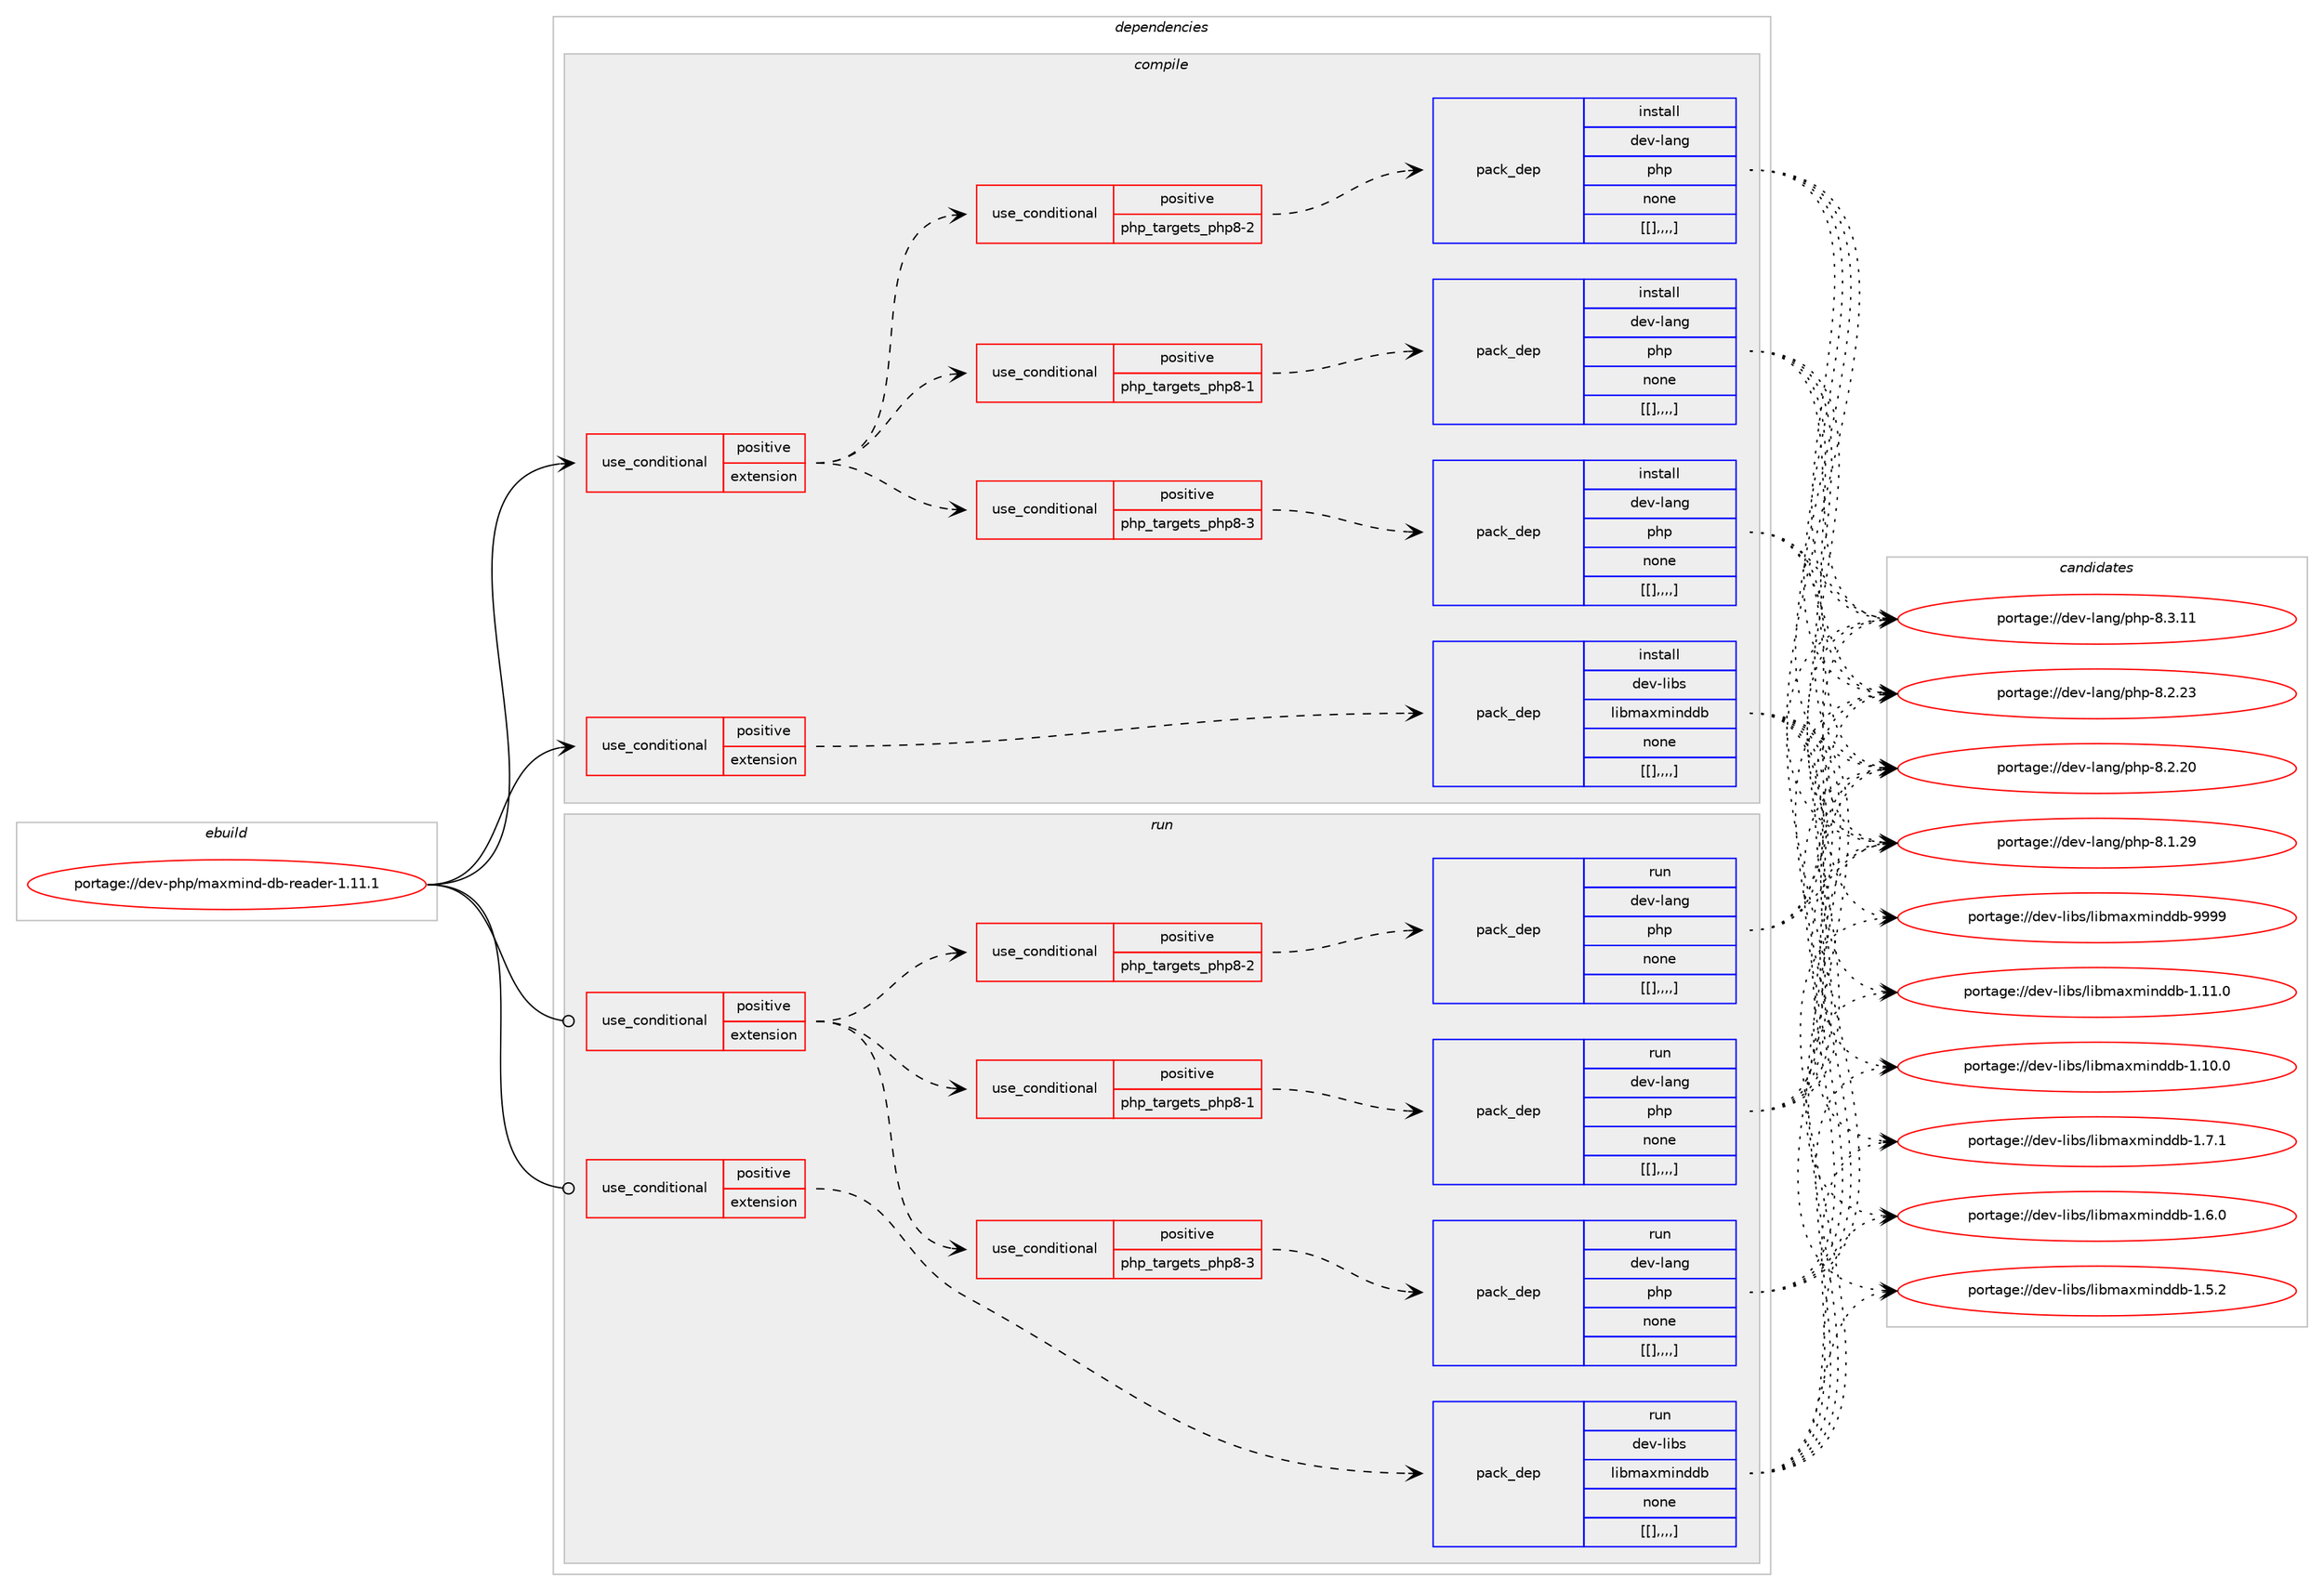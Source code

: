 digraph prolog {

# *************
# Graph options
# *************

newrank=true;
concentrate=true;
compound=true;
graph [rankdir=LR,fontname=Helvetica,fontsize=10,ranksep=1.5];#, ranksep=2.5, nodesep=0.2];
edge  [arrowhead=vee];
node  [fontname=Helvetica,fontsize=10];

# **********
# The ebuild
# **********

subgraph cluster_leftcol {
color=gray;
label=<<i>ebuild</i>>;
id [label="portage://dev-php/maxmind-db-reader-1.11.1", color=red, width=4, href="../dev-php/maxmind-db-reader-1.11.1.svg"];
}

# ****************
# The dependencies
# ****************

subgraph cluster_midcol {
color=gray;
label=<<i>dependencies</i>>;
subgraph cluster_compile {
fillcolor="#eeeeee";
style=filled;
label=<<i>compile</i>>;
subgraph cond31159 {
dependency141385 [label=<<TABLE BORDER="0" CELLBORDER="1" CELLSPACING="0" CELLPADDING="4"><TR><TD ROWSPAN="3" CELLPADDING="10">use_conditional</TD></TR><TR><TD>positive</TD></TR><TR><TD>extension</TD></TR></TABLE>>, shape=none, color=red];
subgraph cond31160 {
dependency141386 [label=<<TABLE BORDER="0" CELLBORDER="1" CELLSPACING="0" CELLPADDING="4"><TR><TD ROWSPAN="3" CELLPADDING="10">use_conditional</TD></TR><TR><TD>positive</TD></TR><TR><TD>php_targets_php8-1</TD></TR></TABLE>>, shape=none, color=red];
subgraph pack109026 {
dependency141387 [label=<<TABLE BORDER="0" CELLBORDER="1" CELLSPACING="0" CELLPADDING="4" WIDTH="220"><TR><TD ROWSPAN="6" CELLPADDING="30">pack_dep</TD></TR><TR><TD WIDTH="110">install</TD></TR><TR><TD>dev-lang</TD></TR><TR><TD>php</TD></TR><TR><TD>none</TD></TR><TR><TD>[[],,,,]</TD></TR></TABLE>>, shape=none, color=blue];
}
dependency141386:e -> dependency141387:w [weight=20,style="dashed",arrowhead="vee"];
}
dependency141385:e -> dependency141386:w [weight=20,style="dashed",arrowhead="vee"];
subgraph cond31161 {
dependency141388 [label=<<TABLE BORDER="0" CELLBORDER="1" CELLSPACING="0" CELLPADDING="4"><TR><TD ROWSPAN="3" CELLPADDING="10">use_conditional</TD></TR><TR><TD>positive</TD></TR><TR><TD>php_targets_php8-2</TD></TR></TABLE>>, shape=none, color=red];
subgraph pack109027 {
dependency141389 [label=<<TABLE BORDER="0" CELLBORDER="1" CELLSPACING="0" CELLPADDING="4" WIDTH="220"><TR><TD ROWSPAN="6" CELLPADDING="30">pack_dep</TD></TR><TR><TD WIDTH="110">install</TD></TR><TR><TD>dev-lang</TD></TR><TR><TD>php</TD></TR><TR><TD>none</TD></TR><TR><TD>[[],,,,]</TD></TR></TABLE>>, shape=none, color=blue];
}
dependency141388:e -> dependency141389:w [weight=20,style="dashed",arrowhead="vee"];
}
dependency141385:e -> dependency141388:w [weight=20,style="dashed",arrowhead="vee"];
subgraph cond31162 {
dependency141390 [label=<<TABLE BORDER="0" CELLBORDER="1" CELLSPACING="0" CELLPADDING="4"><TR><TD ROWSPAN="3" CELLPADDING="10">use_conditional</TD></TR><TR><TD>positive</TD></TR><TR><TD>php_targets_php8-3</TD></TR></TABLE>>, shape=none, color=red];
subgraph pack109028 {
dependency141391 [label=<<TABLE BORDER="0" CELLBORDER="1" CELLSPACING="0" CELLPADDING="4" WIDTH="220"><TR><TD ROWSPAN="6" CELLPADDING="30">pack_dep</TD></TR><TR><TD WIDTH="110">install</TD></TR><TR><TD>dev-lang</TD></TR><TR><TD>php</TD></TR><TR><TD>none</TD></TR><TR><TD>[[],,,,]</TD></TR></TABLE>>, shape=none, color=blue];
}
dependency141390:e -> dependency141391:w [weight=20,style="dashed",arrowhead="vee"];
}
dependency141385:e -> dependency141390:w [weight=20,style="dashed",arrowhead="vee"];
}
id:e -> dependency141385:w [weight=20,style="solid",arrowhead="vee"];
subgraph cond31163 {
dependency141392 [label=<<TABLE BORDER="0" CELLBORDER="1" CELLSPACING="0" CELLPADDING="4"><TR><TD ROWSPAN="3" CELLPADDING="10">use_conditional</TD></TR><TR><TD>positive</TD></TR><TR><TD>extension</TD></TR></TABLE>>, shape=none, color=red];
subgraph pack109029 {
dependency141393 [label=<<TABLE BORDER="0" CELLBORDER="1" CELLSPACING="0" CELLPADDING="4" WIDTH="220"><TR><TD ROWSPAN="6" CELLPADDING="30">pack_dep</TD></TR><TR><TD WIDTH="110">install</TD></TR><TR><TD>dev-libs</TD></TR><TR><TD>libmaxminddb</TD></TR><TR><TD>none</TD></TR><TR><TD>[[],,,,]</TD></TR></TABLE>>, shape=none, color=blue];
}
dependency141392:e -> dependency141393:w [weight=20,style="dashed",arrowhead="vee"];
}
id:e -> dependency141392:w [weight=20,style="solid",arrowhead="vee"];
}
subgraph cluster_compileandrun {
fillcolor="#eeeeee";
style=filled;
label=<<i>compile and run</i>>;
}
subgraph cluster_run {
fillcolor="#eeeeee";
style=filled;
label=<<i>run</i>>;
subgraph cond31164 {
dependency141394 [label=<<TABLE BORDER="0" CELLBORDER="1" CELLSPACING="0" CELLPADDING="4"><TR><TD ROWSPAN="3" CELLPADDING="10">use_conditional</TD></TR><TR><TD>positive</TD></TR><TR><TD>extension</TD></TR></TABLE>>, shape=none, color=red];
subgraph cond31165 {
dependency141395 [label=<<TABLE BORDER="0" CELLBORDER="1" CELLSPACING="0" CELLPADDING="4"><TR><TD ROWSPAN="3" CELLPADDING="10">use_conditional</TD></TR><TR><TD>positive</TD></TR><TR><TD>php_targets_php8-1</TD></TR></TABLE>>, shape=none, color=red];
subgraph pack109030 {
dependency141396 [label=<<TABLE BORDER="0" CELLBORDER="1" CELLSPACING="0" CELLPADDING="4" WIDTH="220"><TR><TD ROWSPAN="6" CELLPADDING="30">pack_dep</TD></TR><TR><TD WIDTH="110">run</TD></TR><TR><TD>dev-lang</TD></TR><TR><TD>php</TD></TR><TR><TD>none</TD></TR><TR><TD>[[],,,,]</TD></TR></TABLE>>, shape=none, color=blue];
}
dependency141395:e -> dependency141396:w [weight=20,style="dashed",arrowhead="vee"];
}
dependency141394:e -> dependency141395:w [weight=20,style="dashed",arrowhead="vee"];
subgraph cond31166 {
dependency141397 [label=<<TABLE BORDER="0" CELLBORDER="1" CELLSPACING="0" CELLPADDING="4"><TR><TD ROWSPAN="3" CELLPADDING="10">use_conditional</TD></TR><TR><TD>positive</TD></TR><TR><TD>php_targets_php8-2</TD></TR></TABLE>>, shape=none, color=red];
subgraph pack109031 {
dependency141398 [label=<<TABLE BORDER="0" CELLBORDER="1" CELLSPACING="0" CELLPADDING="4" WIDTH="220"><TR><TD ROWSPAN="6" CELLPADDING="30">pack_dep</TD></TR><TR><TD WIDTH="110">run</TD></TR><TR><TD>dev-lang</TD></TR><TR><TD>php</TD></TR><TR><TD>none</TD></TR><TR><TD>[[],,,,]</TD></TR></TABLE>>, shape=none, color=blue];
}
dependency141397:e -> dependency141398:w [weight=20,style="dashed",arrowhead="vee"];
}
dependency141394:e -> dependency141397:w [weight=20,style="dashed",arrowhead="vee"];
subgraph cond31167 {
dependency141399 [label=<<TABLE BORDER="0" CELLBORDER="1" CELLSPACING="0" CELLPADDING="4"><TR><TD ROWSPAN="3" CELLPADDING="10">use_conditional</TD></TR><TR><TD>positive</TD></TR><TR><TD>php_targets_php8-3</TD></TR></TABLE>>, shape=none, color=red];
subgraph pack109032 {
dependency141400 [label=<<TABLE BORDER="0" CELLBORDER="1" CELLSPACING="0" CELLPADDING="4" WIDTH="220"><TR><TD ROWSPAN="6" CELLPADDING="30">pack_dep</TD></TR><TR><TD WIDTH="110">run</TD></TR><TR><TD>dev-lang</TD></TR><TR><TD>php</TD></TR><TR><TD>none</TD></TR><TR><TD>[[],,,,]</TD></TR></TABLE>>, shape=none, color=blue];
}
dependency141399:e -> dependency141400:w [weight=20,style="dashed",arrowhead="vee"];
}
dependency141394:e -> dependency141399:w [weight=20,style="dashed",arrowhead="vee"];
}
id:e -> dependency141394:w [weight=20,style="solid",arrowhead="odot"];
subgraph cond31168 {
dependency141401 [label=<<TABLE BORDER="0" CELLBORDER="1" CELLSPACING="0" CELLPADDING="4"><TR><TD ROWSPAN="3" CELLPADDING="10">use_conditional</TD></TR><TR><TD>positive</TD></TR><TR><TD>extension</TD></TR></TABLE>>, shape=none, color=red];
subgraph pack109033 {
dependency141402 [label=<<TABLE BORDER="0" CELLBORDER="1" CELLSPACING="0" CELLPADDING="4" WIDTH="220"><TR><TD ROWSPAN="6" CELLPADDING="30">pack_dep</TD></TR><TR><TD WIDTH="110">run</TD></TR><TR><TD>dev-libs</TD></TR><TR><TD>libmaxminddb</TD></TR><TR><TD>none</TD></TR><TR><TD>[[],,,,]</TD></TR></TABLE>>, shape=none, color=blue];
}
dependency141401:e -> dependency141402:w [weight=20,style="dashed",arrowhead="vee"];
}
id:e -> dependency141401:w [weight=20,style="solid",arrowhead="odot"];
}
}

# **************
# The candidates
# **************

subgraph cluster_choices {
rank=same;
color=gray;
label=<<i>candidates</i>>;

subgraph choice109026 {
color=black;
nodesep=1;
choice10010111845108971101034711210411245564651464949 [label="portage://dev-lang/php-8.3.11", color=red, width=4,href="../dev-lang/php-8.3.11.svg"];
choice10010111845108971101034711210411245564650465051 [label="portage://dev-lang/php-8.2.23", color=red, width=4,href="../dev-lang/php-8.2.23.svg"];
choice10010111845108971101034711210411245564650465048 [label="portage://dev-lang/php-8.2.20", color=red, width=4,href="../dev-lang/php-8.2.20.svg"];
choice10010111845108971101034711210411245564649465057 [label="portage://dev-lang/php-8.1.29", color=red, width=4,href="../dev-lang/php-8.1.29.svg"];
dependency141387:e -> choice10010111845108971101034711210411245564651464949:w [style=dotted,weight="100"];
dependency141387:e -> choice10010111845108971101034711210411245564650465051:w [style=dotted,weight="100"];
dependency141387:e -> choice10010111845108971101034711210411245564650465048:w [style=dotted,weight="100"];
dependency141387:e -> choice10010111845108971101034711210411245564649465057:w [style=dotted,weight="100"];
}
subgraph choice109027 {
color=black;
nodesep=1;
choice10010111845108971101034711210411245564651464949 [label="portage://dev-lang/php-8.3.11", color=red, width=4,href="../dev-lang/php-8.3.11.svg"];
choice10010111845108971101034711210411245564650465051 [label="portage://dev-lang/php-8.2.23", color=red, width=4,href="../dev-lang/php-8.2.23.svg"];
choice10010111845108971101034711210411245564650465048 [label="portage://dev-lang/php-8.2.20", color=red, width=4,href="../dev-lang/php-8.2.20.svg"];
choice10010111845108971101034711210411245564649465057 [label="portage://dev-lang/php-8.1.29", color=red, width=4,href="../dev-lang/php-8.1.29.svg"];
dependency141389:e -> choice10010111845108971101034711210411245564651464949:w [style=dotted,weight="100"];
dependency141389:e -> choice10010111845108971101034711210411245564650465051:w [style=dotted,weight="100"];
dependency141389:e -> choice10010111845108971101034711210411245564650465048:w [style=dotted,weight="100"];
dependency141389:e -> choice10010111845108971101034711210411245564649465057:w [style=dotted,weight="100"];
}
subgraph choice109028 {
color=black;
nodesep=1;
choice10010111845108971101034711210411245564651464949 [label="portage://dev-lang/php-8.3.11", color=red, width=4,href="../dev-lang/php-8.3.11.svg"];
choice10010111845108971101034711210411245564650465051 [label="portage://dev-lang/php-8.2.23", color=red, width=4,href="../dev-lang/php-8.2.23.svg"];
choice10010111845108971101034711210411245564650465048 [label="portage://dev-lang/php-8.2.20", color=red, width=4,href="../dev-lang/php-8.2.20.svg"];
choice10010111845108971101034711210411245564649465057 [label="portage://dev-lang/php-8.1.29", color=red, width=4,href="../dev-lang/php-8.1.29.svg"];
dependency141391:e -> choice10010111845108971101034711210411245564651464949:w [style=dotted,weight="100"];
dependency141391:e -> choice10010111845108971101034711210411245564650465051:w [style=dotted,weight="100"];
dependency141391:e -> choice10010111845108971101034711210411245564650465048:w [style=dotted,weight="100"];
dependency141391:e -> choice10010111845108971101034711210411245564649465057:w [style=dotted,weight="100"];
}
subgraph choice109029 {
color=black;
nodesep=1;
choice1001011184510810598115471081059810997120109105110100100984557575757 [label="portage://dev-libs/libmaxminddb-9999", color=red, width=4,href="../dev-libs/libmaxminddb-9999.svg"];
choice10010111845108105981154710810598109971201091051101001009845494649494648 [label="portage://dev-libs/libmaxminddb-1.11.0", color=red, width=4,href="../dev-libs/libmaxminddb-1.11.0.svg"];
choice10010111845108105981154710810598109971201091051101001009845494649484648 [label="portage://dev-libs/libmaxminddb-1.10.0", color=red, width=4,href="../dev-libs/libmaxminddb-1.10.0.svg"];
choice100101118451081059811547108105981099712010910511010010098454946554649 [label="portage://dev-libs/libmaxminddb-1.7.1", color=red, width=4,href="../dev-libs/libmaxminddb-1.7.1.svg"];
choice100101118451081059811547108105981099712010910511010010098454946544648 [label="portage://dev-libs/libmaxminddb-1.6.0", color=red, width=4,href="../dev-libs/libmaxminddb-1.6.0.svg"];
choice100101118451081059811547108105981099712010910511010010098454946534650 [label="portage://dev-libs/libmaxminddb-1.5.2", color=red, width=4,href="../dev-libs/libmaxminddb-1.5.2.svg"];
dependency141393:e -> choice1001011184510810598115471081059810997120109105110100100984557575757:w [style=dotted,weight="100"];
dependency141393:e -> choice10010111845108105981154710810598109971201091051101001009845494649494648:w [style=dotted,weight="100"];
dependency141393:e -> choice10010111845108105981154710810598109971201091051101001009845494649484648:w [style=dotted,weight="100"];
dependency141393:e -> choice100101118451081059811547108105981099712010910511010010098454946554649:w [style=dotted,weight="100"];
dependency141393:e -> choice100101118451081059811547108105981099712010910511010010098454946544648:w [style=dotted,weight="100"];
dependency141393:e -> choice100101118451081059811547108105981099712010910511010010098454946534650:w [style=dotted,weight="100"];
}
subgraph choice109030 {
color=black;
nodesep=1;
choice10010111845108971101034711210411245564651464949 [label="portage://dev-lang/php-8.3.11", color=red, width=4,href="../dev-lang/php-8.3.11.svg"];
choice10010111845108971101034711210411245564650465051 [label="portage://dev-lang/php-8.2.23", color=red, width=4,href="../dev-lang/php-8.2.23.svg"];
choice10010111845108971101034711210411245564650465048 [label="portage://dev-lang/php-8.2.20", color=red, width=4,href="../dev-lang/php-8.2.20.svg"];
choice10010111845108971101034711210411245564649465057 [label="portage://dev-lang/php-8.1.29", color=red, width=4,href="../dev-lang/php-8.1.29.svg"];
dependency141396:e -> choice10010111845108971101034711210411245564651464949:w [style=dotted,weight="100"];
dependency141396:e -> choice10010111845108971101034711210411245564650465051:w [style=dotted,weight="100"];
dependency141396:e -> choice10010111845108971101034711210411245564650465048:w [style=dotted,weight="100"];
dependency141396:e -> choice10010111845108971101034711210411245564649465057:w [style=dotted,weight="100"];
}
subgraph choice109031 {
color=black;
nodesep=1;
choice10010111845108971101034711210411245564651464949 [label="portage://dev-lang/php-8.3.11", color=red, width=4,href="../dev-lang/php-8.3.11.svg"];
choice10010111845108971101034711210411245564650465051 [label="portage://dev-lang/php-8.2.23", color=red, width=4,href="../dev-lang/php-8.2.23.svg"];
choice10010111845108971101034711210411245564650465048 [label="portage://dev-lang/php-8.2.20", color=red, width=4,href="../dev-lang/php-8.2.20.svg"];
choice10010111845108971101034711210411245564649465057 [label="portage://dev-lang/php-8.1.29", color=red, width=4,href="../dev-lang/php-8.1.29.svg"];
dependency141398:e -> choice10010111845108971101034711210411245564651464949:w [style=dotted,weight="100"];
dependency141398:e -> choice10010111845108971101034711210411245564650465051:w [style=dotted,weight="100"];
dependency141398:e -> choice10010111845108971101034711210411245564650465048:w [style=dotted,weight="100"];
dependency141398:e -> choice10010111845108971101034711210411245564649465057:w [style=dotted,weight="100"];
}
subgraph choice109032 {
color=black;
nodesep=1;
choice10010111845108971101034711210411245564651464949 [label="portage://dev-lang/php-8.3.11", color=red, width=4,href="../dev-lang/php-8.3.11.svg"];
choice10010111845108971101034711210411245564650465051 [label="portage://dev-lang/php-8.2.23", color=red, width=4,href="../dev-lang/php-8.2.23.svg"];
choice10010111845108971101034711210411245564650465048 [label="portage://dev-lang/php-8.2.20", color=red, width=4,href="../dev-lang/php-8.2.20.svg"];
choice10010111845108971101034711210411245564649465057 [label="portage://dev-lang/php-8.1.29", color=red, width=4,href="../dev-lang/php-8.1.29.svg"];
dependency141400:e -> choice10010111845108971101034711210411245564651464949:w [style=dotted,weight="100"];
dependency141400:e -> choice10010111845108971101034711210411245564650465051:w [style=dotted,weight="100"];
dependency141400:e -> choice10010111845108971101034711210411245564650465048:w [style=dotted,weight="100"];
dependency141400:e -> choice10010111845108971101034711210411245564649465057:w [style=dotted,weight="100"];
}
subgraph choice109033 {
color=black;
nodesep=1;
choice1001011184510810598115471081059810997120109105110100100984557575757 [label="portage://dev-libs/libmaxminddb-9999", color=red, width=4,href="../dev-libs/libmaxminddb-9999.svg"];
choice10010111845108105981154710810598109971201091051101001009845494649494648 [label="portage://dev-libs/libmaxminddb-1.11.0", color=red, width=4,href="../dev-libs/libmaxminddb-1.11.0.svg"];
choice10010111845108105981154710810598109971201091051101001009845494649484648 [label="portage://dev-libs/libmaxminddb-1.10.0", color=red, width=4,href="../dev-libs/libmaxminddb-1.10.0.svg"];
choice100101118451081059811547108105981099712010910511010010098454946554649 [label="portage://dev-libs/libmaxminddb-1.7.1", color=red, width=4,href="../dev-libs/libmaxminddb-1.7.1.svg"];
choice100101118451081059811547108105981099712010910511010010098454946544648 [label="portage://dev-libs/libmaxminddb-1.6.0", color=red, width=4,href="../dev-libs/libmaxminddb-1.6.0.svg"];
choice100101118451081059811547108105981099712010910511010010098454946534650 [label="portage://dev-libs/libmaxminddb-1.5.2", color=red, width=4,href="../dev-libs/libmaxminddb-1.5.2.svg"];
dependency141402:e -> choice1001011184510810598115471081059810997120109105110100100984557575757:w [style=dotted,weight="100"];
dependency141402:e -> choice10010111845108105981154710810598109971201091051101001009845494649494648:w [style=dotted,weight="100"];
dependency141402:e -> choice10010111845108105981154710810598109971201091051101001009845494649484648:w [style=dotted,weight="100"];
dependency141402:e -> choice100101118451081059811547108105981099712010910511010010098454946554649:w [style=dotted,weight="100"];
dependency141402:e -> choice100101118451081059811547108105981099712010910511010010098454946544648:w [style=dotted,weight="100"];
dependency141402:e -> choice100101118451081059811547108105981099712010910511010010098454946534650:w [style=dotted,weight="100"];
}
}

}
